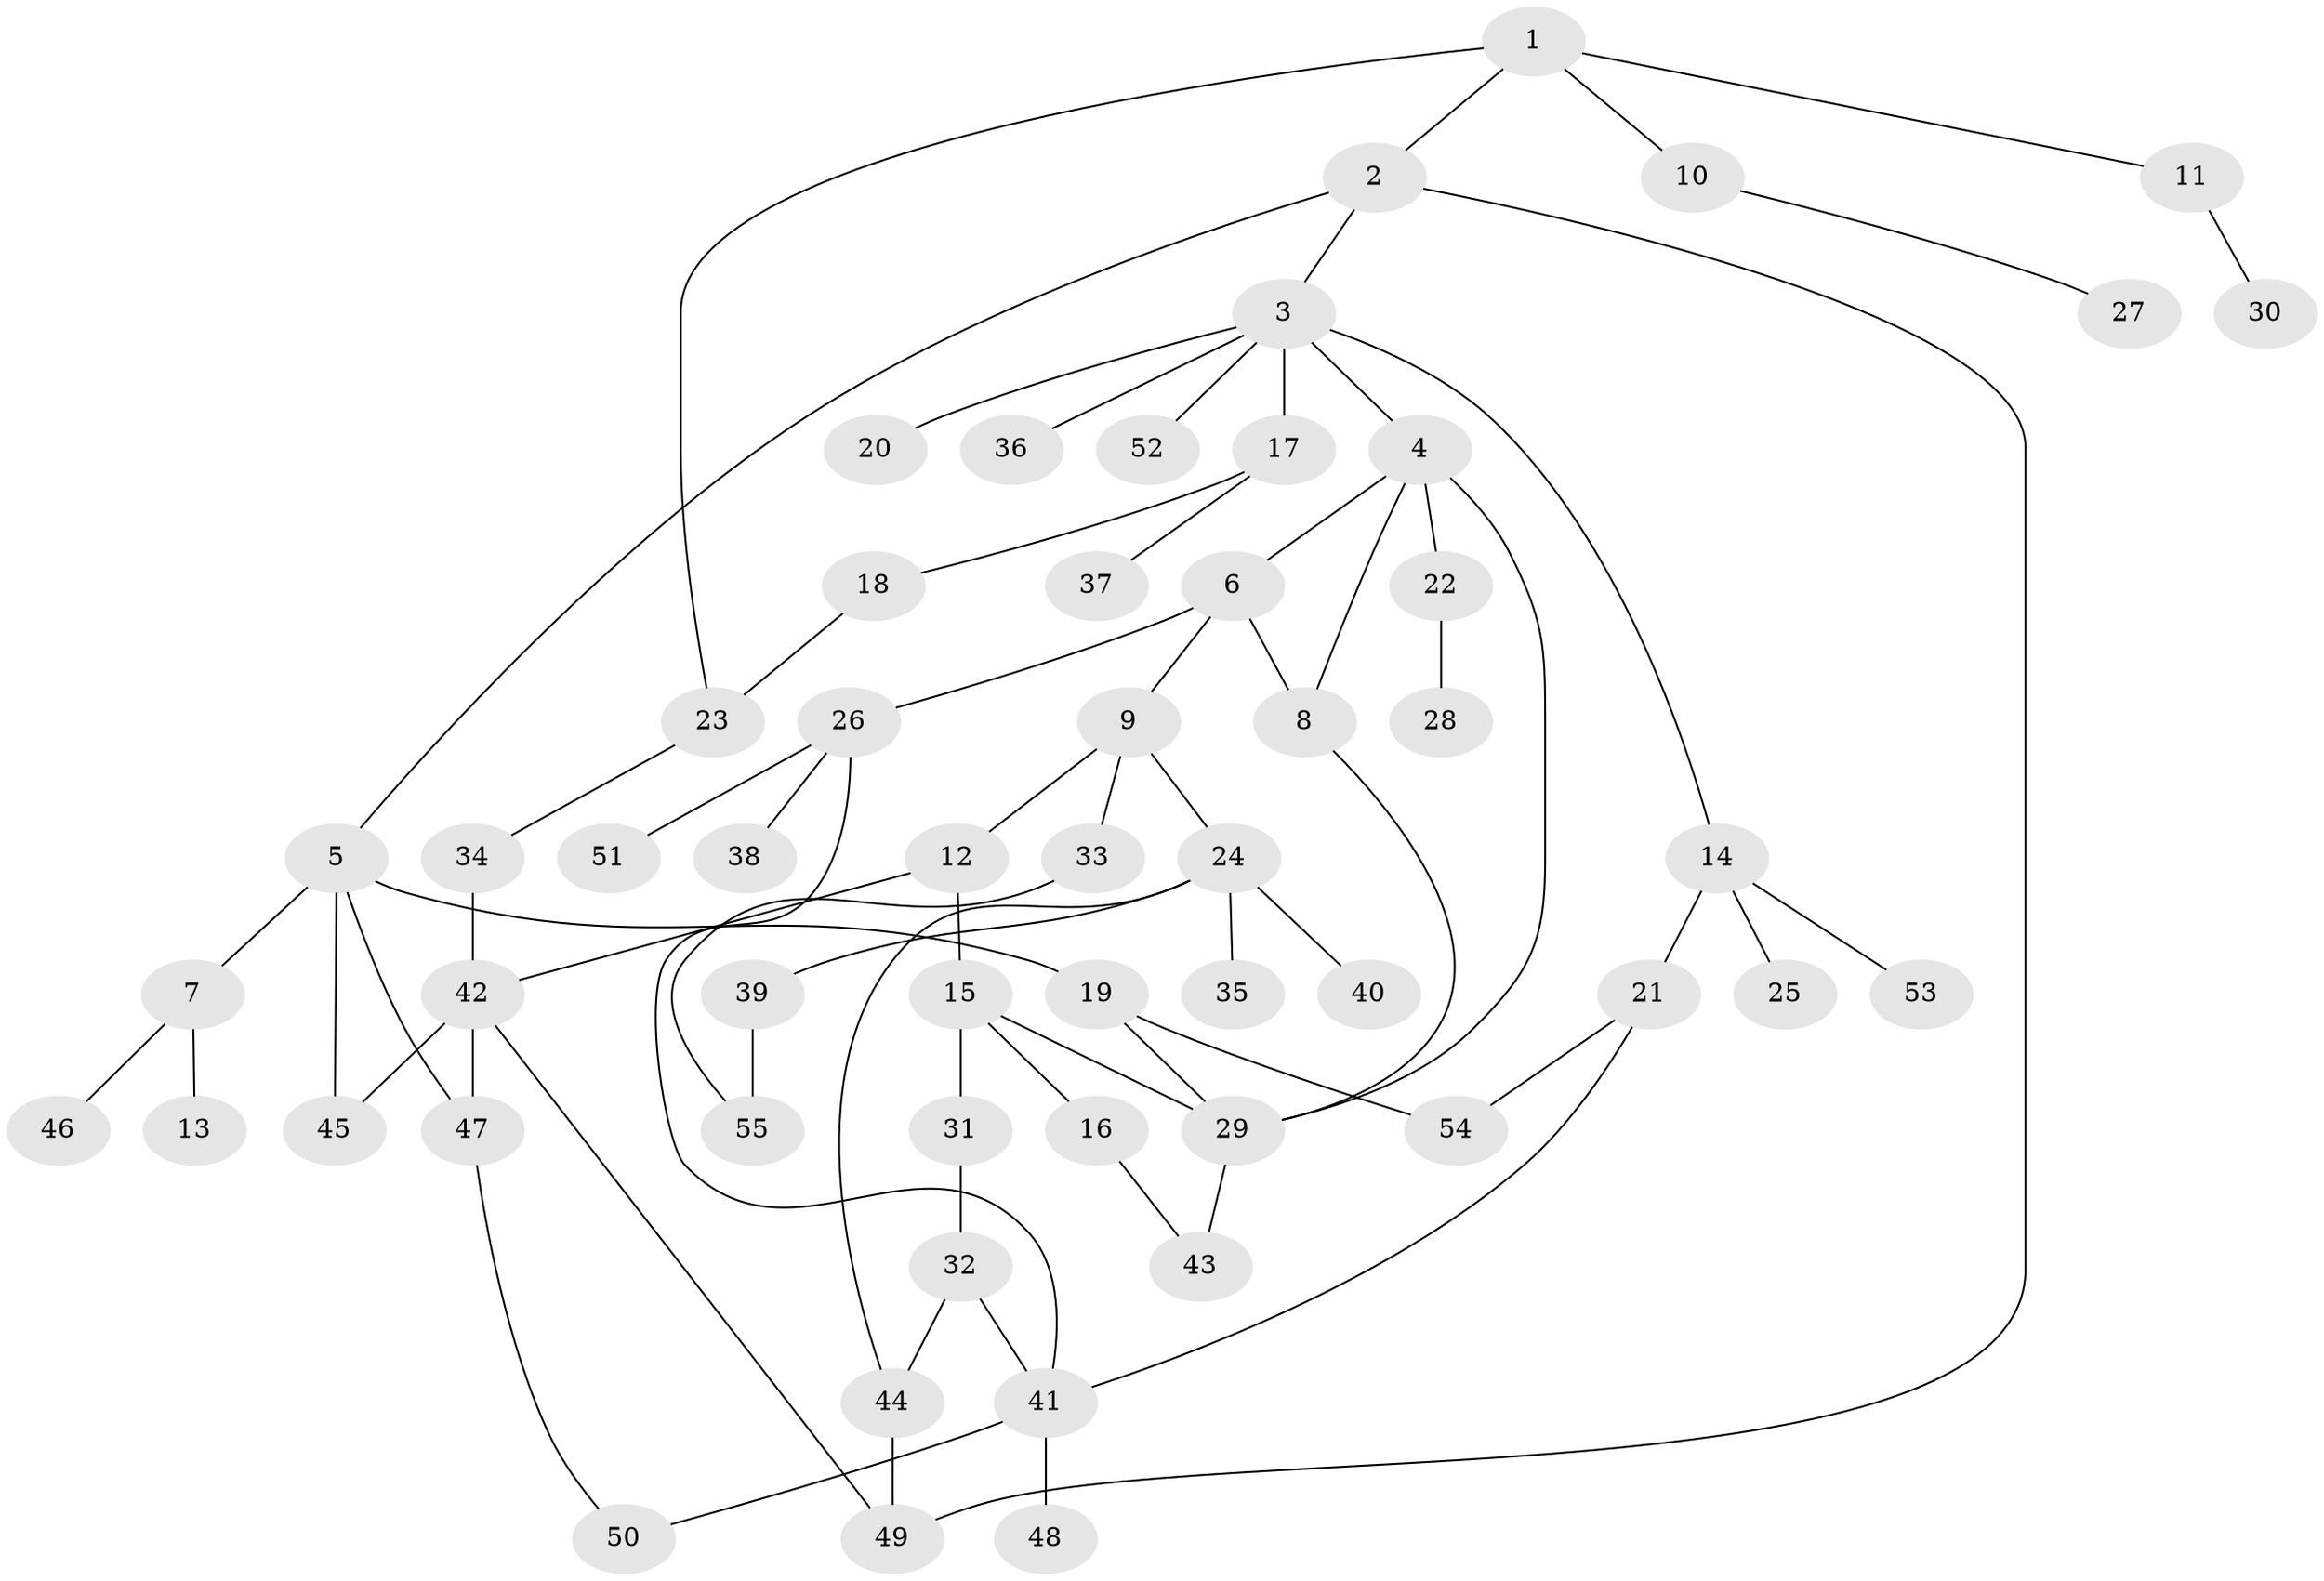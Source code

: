 // coarse degree distribution, {4: 0.20833333333333334, 6: 0.041666666666666664, 5: 0.125, 2: 0.16666666666666666, 1: 0.25, 3: 0.20833333333333334}
// Generated by graph-tools (version 1.1) at 2025/49/03/04/25 22:49:12]
// undirected, 55 vertices, 71 edges
graph export_dot {
  node [color=gray90,style=filled];
  1;
  2;
  3;
  4;
  5;
  6;
  7;
  8;
  9;
  10;
  11;
  12;
  13;
  14;
  15;
  16;
  17;
  18;
  19;
  20;
  21;
  22;
  23;
  24;
  25;
  26;
  27;
  28;
  29;
  30;
  31;
  32;
  33;
  34;
  35;
  36;
  37;
  38;
  39;
  40;
  41;
  42;
  43;
  44;
  45;
  46;
  47;
  48;
  49;
  50;
  51;
  52;
  53;
  54;
  55;
  1 -- 2;
  1 -- 10;
  1 -- 11;
  1 -- 23;
  2 -- 3;
  2 -- 5;
  2 -- 49;
  3 -- 4;
  3 -- 14;
  3 -- 17;
  3 -- 20;
  3 -- 36;
  3 -- 52;
  4 -- 6;
  4 -- 8;
  4 -- 22;
  4 -- 29;
  5 -- 7;
  5 -- 19;
  5 -- 45;
  5 -- 47;
  6 -- 9;
  6 -- 26;
  6 -- 8;
  7 -- 13;
  7 -- 46;
  8 -- 29;
  9 -- 12;
  9 -- 24;
  9 -- 33;
  10 -- 27;
  11 -- 30;
  12 -- 15;
  12 -- 42;
  14 -- 21;
  14 -- 25;
  14 -- 53;
  15 -- 16;
  15 -- 31;
  15 -- 29;
  16 -- 43;
  17 -- 18;
  17 -- 37;
  18 -- 23;
  19 -- 29;
  19 -- 54;
  21 -- 54;
  21 -- 41;
  22 -- 28;
  23 -- 34;
  24 -- 35;
  24 -- 39;
  24 -- 40;
  24 -- 44;
  26 -- 38;
  26 -- 41;
  26 -- 51;
  29 -- 43;
  31 -- 32;
  32 -- 44;
  32 -- 41;
  33 -- 55;
  34 -- 42;
  39 -- 55;
  41 -- 48;
  41 -- 50;
  42 -- 47;
  42 -- 45;
  42 -- 49;
  44 -- 49;
  47 -- 50;
}
